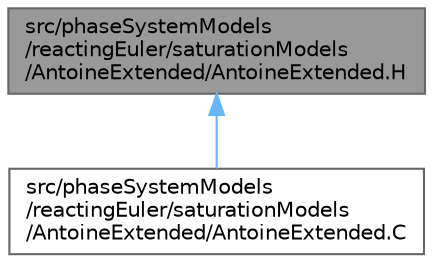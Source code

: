 digraph "src/phaseSystemModels/reactingEuler/saturationModels/AntoineExtended/AntoineExtended.H"
{
 // LATEX_PDF_SIZE
  bgcolor="transparent";
  edge [fontname=Helvetica,fontsize=10,labelfontname=Helvetica,labelfontsize=10];
  node [fontname=Helvetica,fontsize=10,shape=box,height=0.2,width=0.4];
  Node1 [id="Node000001",label="src/phaseSystemModels\l/reactingEuler/saturationModels\l/AntoineExtended/AntoineExtended.H",height=0.2,width=0.4,color="gray40", fillcolor="grey60", style="filled", fontcolor="black",tooltip=" "];
  Node1 -> Node2 [id="edge1_Node000001_Node000002",dir="back",color="steelblue1",style="solid",tooltip=" "];
  Node2 [id="Node000002",label="src/phaseSystemModels\l/reactingEuler/saturationModels\l/AntoineExtended/AntoineExtended.C",height=0.2,width=0.4,color="grey40", fillcolor="white", style="filled",URL="$AntoineExtended_8C.html",tooltip=" "];
}
